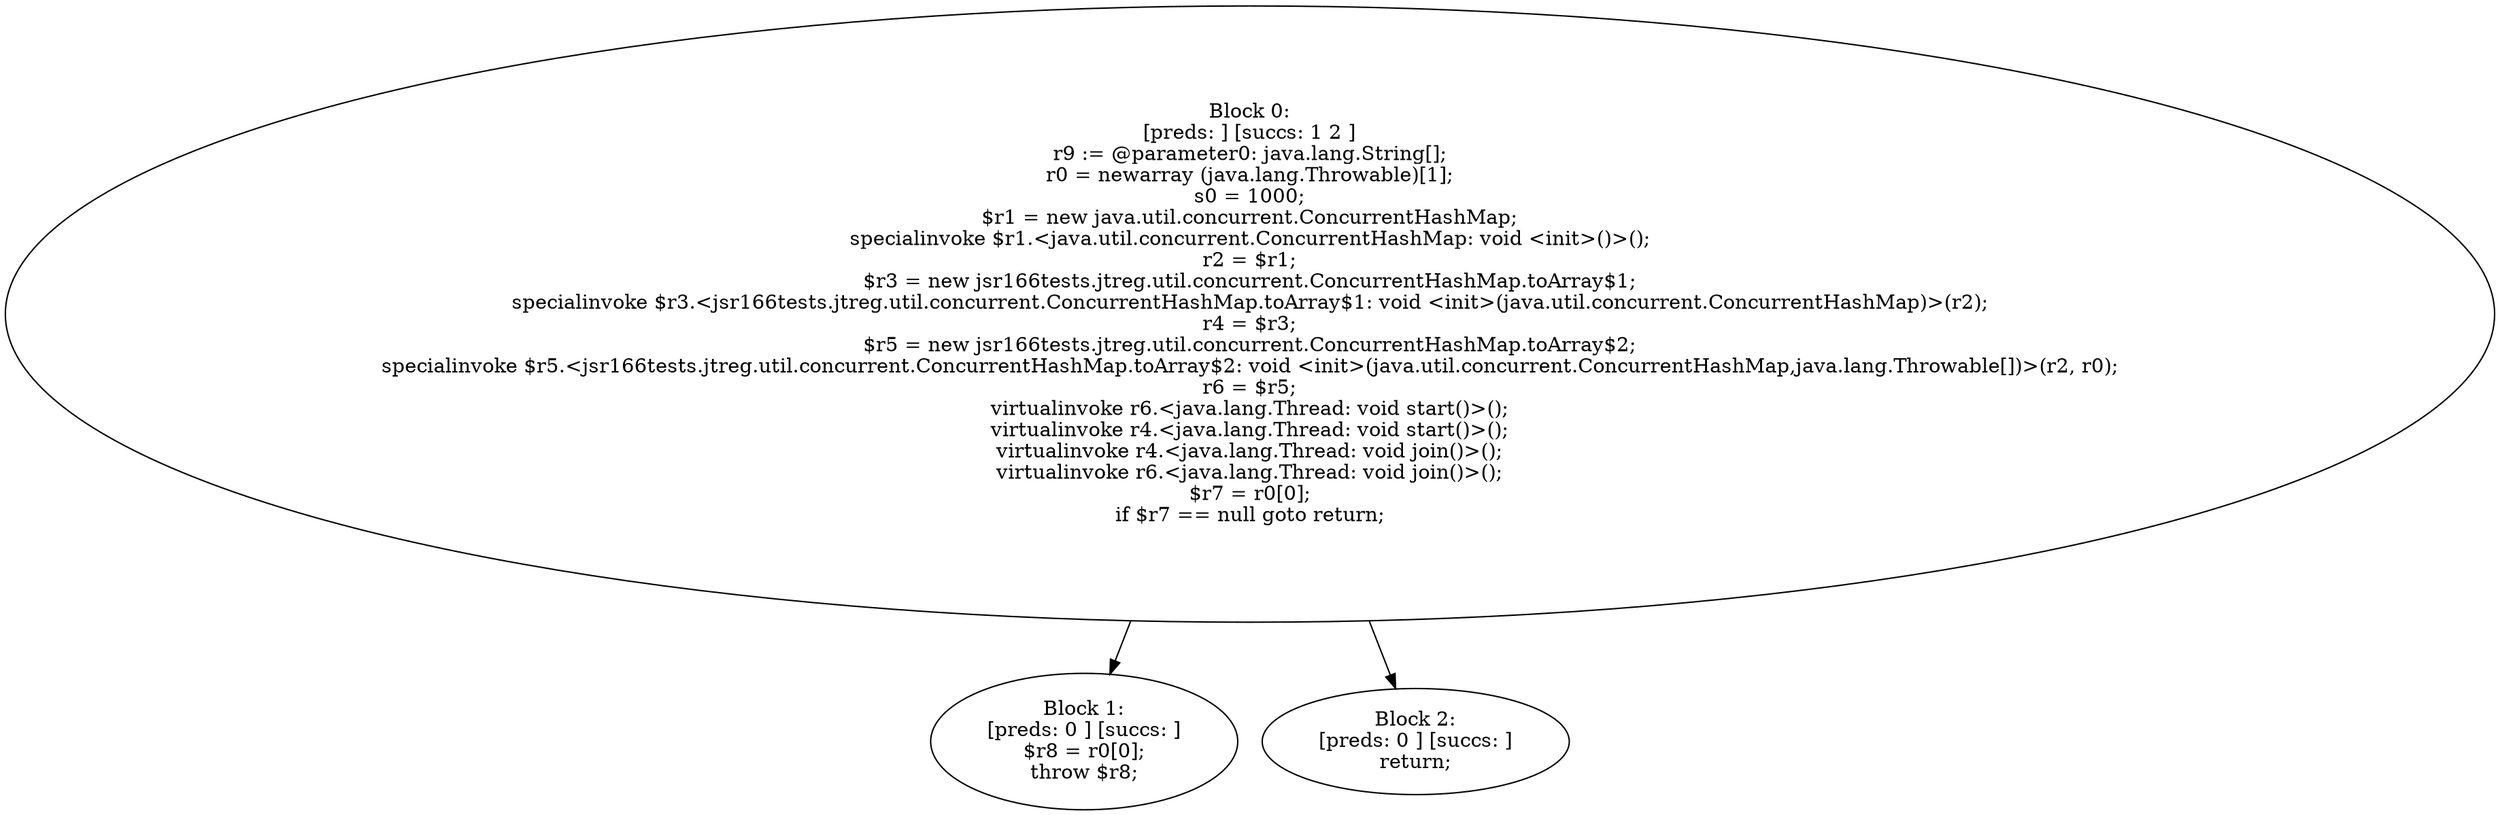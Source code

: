 digraph "unitGraph" {
    "Block 0:
[preds: ] [succs: 1 2 ]
r9 := @parameter0: java.lang.String[];
r0 = newarray (java.lang.Throwable)[1];
s0 = 1000;
$r1 = new java.util.concurrent.ConcurrentHashMap;
specialinvoke $r1.<java.util.concurrent.ConcurrentHashMap: void <init>()>();
r2 = $r1;
$r3 = new jsr166tests.jtreg.util.concurrent.ConcurrentHashMap.toArray$1;
specialinvoke $r3.<jsr166tests.jtreg.util.concurrent.ConcurrentHashMap.toArray$1: void <init>(java.util.concurrent.ConcurrentHashMap)>(r2);
r4 = $r3;
$r5 = new jsr166tests.jtreg.util.concurrent.ConcurrentHashMap.toArray$2;
specialinvoke $r5.<jsr166tests.jtreg.util.concurrent.ConcurrentHashMap.toArray$2: void <init>(java.util.concurrent.ConcurrentHashMap,java.lang.Throwable[])>(r2, r0);
r6 = $r5;
virtualinvoke r6.<java.lang.Thread: void start()>();
virtualinvoke r4.<java.lang.Thread: void start()>();
virtualinvoke r4.<java.lang.Thread: void join()>();
virtualinvoke r6.<java.lang.Thread: void join()>();
$r7 = r0[0];
if $r7 == null goto return;
"
    "Block 1:
[preds: 0 ] [succs: ]
$r8 = r0[0];
throw $r8;
"
    "Block 2:
[preds: 0 ] [succs: ]
return;
"
    "Block 0:
[preds: ] [succs: 1 2 ]
r9 := @parameter0: java.lang.String[];
r0 = newarray (java.lang.Throwable)[1];
s0 = 1000;
$r1 = new java.util.concurrent.ConcurrentHashMap;
specialinvoke $r1.<java.util.concurrent.ConcurrentHashMap: void <init>()>();
r2 = $r1;
$r3 = new jsr166tests.jtreg.util.concurrent.ConcurrentHashMap.toArray$1;
specialinvoke $r3.<jsr166tests.jtreg.util.concurrent.ConcurrentHashMap.toArray$1: void <init>(java.util.concurrent.ConcurrentHashMap)>(r2);
r4 = $r3;
$r5 = new jsr166tests.jtreg.util.concurrent.ConcurrentHashMap.toArray$2;
specialinvoke $r5.<jsr166tests.jtreg.util.concurrent.ConcurrentHashMap.toArray$2: void <init>(java.util.concurrent.ConcurrentHashMap,java.lang.Throwable[])>(r2, r0);
r6 = $r5;
virtualinvoke r6.<java.lang.Thread: void start()>();
virtualinvoke r4.<java.lang.Thread: void start()>();
virtualinvoke r4.<java.lang.Thread: void join()>();
virtualinvoke r6.<java.lang.Thread: void join()>();
$r7 = r0[0];
if $r7 == null goto return;
"->"Block 1:
[preds: 0 ] [succs: ]
$r8 = r0[0];
throw $r8;
";
    "Block 0:
[preds: ] [succs: 1 2 ]
r9 := @parameter0: java.lang.String[];
r0 = newarray (java.lang.Throwable)[1];
s0 = 1000;
$r1 = new java.util.concurrent.ConcurrentHashMap;
specialinvoke $r1.<java.util.concurrent.ConcurrentHashMap: void <init>()>();
r2 = $r1;
$r3 = new jsr166tests.jtreg.util.concurrent.ConcurrentHashMap.toArray$1;
specialinvoke $r3.<jsr166tests.jtreg.util.concurrent.ConcurrentHashMap.toArray$1: void <init>(java.util.concurrent.ConcurrentHashMap)>(r2);
r4 = $r3;
$r5 = new jsr166tests.jtreg.util.concurrent.ConcurrentHashMap.toArray$2;
specialinvoke $r5.<jsr166tests.jtreg.util.concurrent.ConcurrentHashMap.toArray$2: void <init>(java.util.concurrent.ConcurrentHashMap,java.lang.Throwable[])>(r2, r0);
r6 = $r5;
virtualinvoke r6.<java.lang.Thread: void start()>();
virtualinvoke r4.<java.lang.Thread: void start()>();
virtualinvoke r4.<java.lang.Thread: void join()>();
virtualinvoke r6.<java.lang.Thread: void join()>();
$r7 = r0[0];
if $r7 == null goto return;
"->"Block 2:
[preds: 0 ] [succs: ]
return;
";
}
